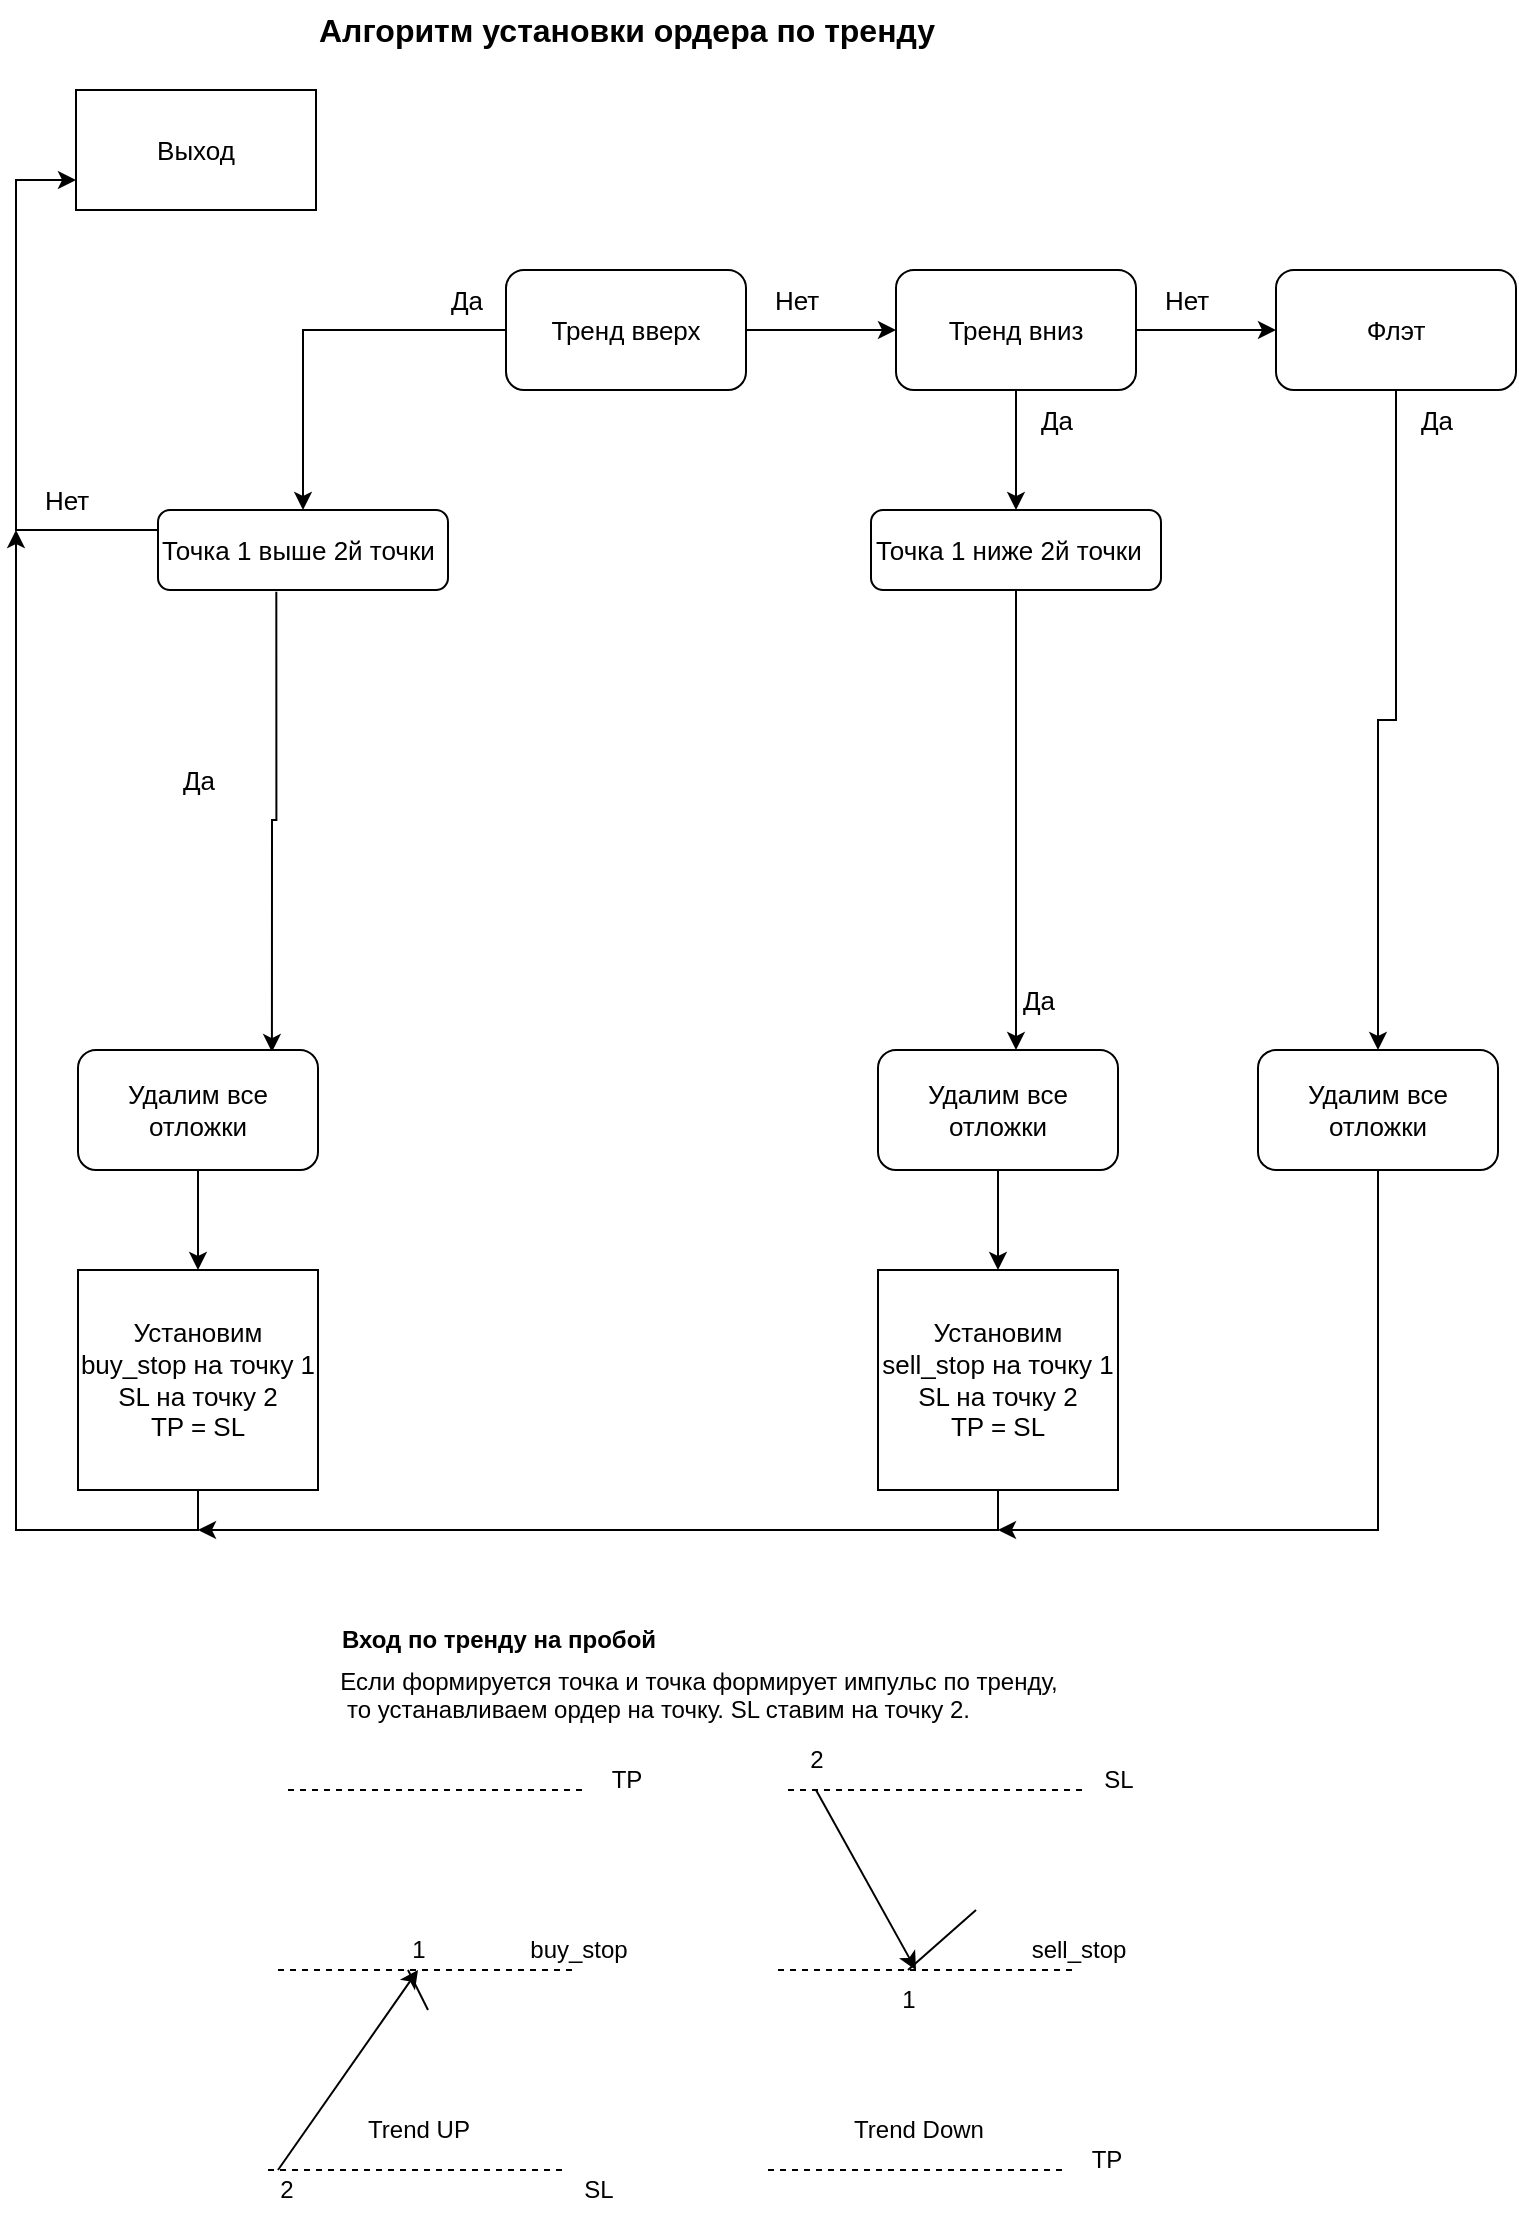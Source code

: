 <mxfile version="20.3.0" type="device"><diagram id="J9iq9fuHtgOFlGYuTdjQ" name="Page-1"><mxGraphModel dx="1422" dy="865" grid="1" gridSize="10" guides="1" tooltips="1" connect="1" arrows="1" fold="1" page="1" pageScale="1" pageWidth="1169" pageHeight="1654" math="0" shadow="0"><root><mxCell id="0"/><mxCell id="1" parent="0"/><mxCell id="LjvWKgR-yTLlzW9jY6tI-1" value="Алгоритм установки ордера по тренду" style="text;html=1;align=center;verticalAlign=middle;resizable=0;points=[];autosize=1;strokeColor=none;fillColor=none;fontSize=16;fontStyle=1" parent="1" vertex="1"><mxGeometry x="420" y="15" width="330" height="30" as="geometry"/></mxCell><mxCell id="LjvWKgR-yTLlzW9jY6tI-7" value="Выход" style="rounded=0;whiteSpace=wrap;html=1;fontSize=13;" parent="1" vertex="1"><mxGeometry x="310" y="60" width="120" height="60" as="geometry"/></mxCell><mxCell id="LjvWKgR-yTLlzW9jY6tI-12" style="edgeStyle=orthogonalEdgeStyle;rounded=0;orthogonalLoop=1;jettySize=auto;html=1;entryX=0.5;entryY=0;entryDx=0;entryDy=0;fontSize=13;" parent="1" source="LjvWKgR-yTLlzW9jY6tI-9" target="LjvWKgR-yTLlzW9jY6tI-11" edge="1"><mxGeometry relative="1" as="geometry"/></mxCell><mxCell id="LjvWKgR-yTLlzW9jY6tI-29" style="edgeStyle=orthogonalEdgeStyle;rounded=0;orthogonalLoop=1;jettySize=auto;html=1;entryX=0;entryY=0.5;entryDx=0;entryDy=0;fontSize=13;" parent="1" source="LjvWKgR-yTLlzW9jY6tI-9" target="LjvWKgR-yTLlzW9jY6tI-19" edge="1"><mxGeometry relative="1" as="geometry"/></mxCell><mxCell id="LjvWKgR-yTLlzW9jY6tI-9" value="Тренд вверх" style="rounded=1;whiteSpace=wrap;html=1;fontSize=13;" parent="1" vertex="1"><mxGeometry x="525" y="150" width="120" height="60" as="geometry"/></mxCell><mxCell id="LjvWKgR-yTLlzW9jY6tI-18" style="edgeStyle=orthogonalEdgeStyle;rounded=0;orthogonalLoop=1;jettySize=auto;html=1;fontSize=13;exitX=0.408;exitY=1.022;exitDx=0;exitDy=0;exitPerimeter=0;entryX=0.808;entryY=0.017;entryDx=0;entryDy=0;entryPerimeter=0;" parent="1" source="LjvWKgR-yTLlzW9jY6tI-11" target="LjvWKgR-yTLlzW9jY6tI-17" edge="1"><mxGeometry relative="1" as="geometry"><mxPoint x="371" y="470" as="sourcePoint"/><mxPoint x="406" y="530" as="targetPoint"/></mxGeometry></mxCell><mxCell id="LjvWKgR-yTLlzW9jY6tI-22" style="edgeStyle=orthogonalEdgeStyle;rounded=0;orthogonalLoop=1;jettySize=auto;html=1;entryX=0;entryY=0.75;entryDx=0;entryDy=0;fontSize=13;" parent="1" source="LjvWKgR-yTLlzW9jY6tI-11" target="LjvWKgR-yTLlzW9jY6tI-7" edge="1"><mxGeometry relative="1" as="geometry"><Array as="points"><mxPoint x="280" y="280"/><mxPoint x="280" y="105"/></Array></mxGeometry></mxCell><mxCell id="LjvWKgR-yTLlzW9jY6tI-11" value="Точка 1 выше 2й точки&amp;nbsp;" style="rounded=1;whiteSpace=wrap;html=1;fontSize=13;align=left;" parent="1" vertex="1"><mxGeometry x="351" y="270" width="145" height="40" as="geometry"/></mxCell><mxCell id="LjvWKgR-yTLlzW9jY6tI-15" value="Да" style="text;html=1;align=center;verticalAlign=middle;resizable=0;points=[];autosize=1;strokeColor=none;fillColor=none;fontSize=13;" parent="1" vertex="1"><mxGeometry x="485" y="150" width="40" height="30" as="geometry"/></mxCell><mxCell id="LjvWKgR-yTLlzW9jY6tI-26" style="edgeStyle=orthogonalEdgeStyle;rounded=0;orthogonalLoop=1;jettySize=auto;html=1;entryX=0.5;entryY=0;entryDx=0;entryDy=0;fontSize=13;" parent="1" source="LjvWKgR-yTLlzW9jY6tI-17" target="LjvWKgR-yTLlzW9jY6tI-25" edge="1"><mxGeometry relative="1" as="geometry"/></mxCell><mxCell id="LjvWKgR-yTLlzW9jY6tI-17" value="Удалим все отложки" style="rounded=1;whiteSpace=wrap;html=1;fontSize=13;" parent="1" vertex="1"><mxGeometry x="311" y="540" width="120" height="60" as="geometry"/></mxCell><mxCell id="LjvWKgR-yTLlzW9jY6tI-42" style="edgeStyle=orthogonalEdgeStyle;rounded=0;orthogonalLoop=1;jettySize=auto;html=1;entryX=0;entryY=0.5;entryDx=0;entryDy=0;fontSize=13;" parent="1" source="LjvWKgR-yTLlzW9jY6tI-19" target="LjvWKgR-yTLlzW9jY6tI-41" edge="1"><mxGeometry relative="1" as="geometry"/></mxCell><mxCell id="5XKpX-SQ22O9coylumDB-3" style="edgeStyle=orthogonalEdgeStyle;rounded=0;orthogonalLoop=1;jettySize=auto;html=1;entryX=0.5;entryY=0;entryDx=0;entryDy=0;" parent="1" source="LjvWKgR-yTLlzW9jY6tI-19" target="5XKpX-SQ22O9coylumDB-1" edge="1"><mxGeometry relative="1" as="geometry"/></mxCell><mxCell id="LjvWKgR-yTLlzW9jY6tI-19" value="Тренд вниз" style="rounded=1;whiteSpace=wrap;html=1;fontSize=13;" parent="1" vertex="1"><mxGeometry x="720" y="150" width="120" height="60" as="geometry"/></mxCell><mxCell id="LjvWKgR-yTLlzW9jY6tI-20" value="Да" style="text;html=1;align=center;verticalAlign=middle;resizable=0;points=[];autosize=1;strokeColor=none;fillColor=none;fontSize=13;" parent="1" vertex="1"><mxGeometry x="351" y="390" width="40" height="30" as="geometry"/></mxCell><mxCell id="LjvWKgR-yTLlzW9jY6tI-23" value="Нет" style="text;html=1;align=center;verticalAlign=middle;resizable=0;points=[];autosize=1;strokeColor=none;fillColor=none;fontSize=13;" parent="1" vertex="1"><mxGeometry x="280" y="250" width="50" height="30" as="geometry"/></mxCell><mxCell id="LjvWKgR-yTLlzW9jY6tI-28" style="edgeStyle=orthogonalEdgeStyle;rounded=0;orthogonalLoop=1;jettySize=auto;html=1;fontSize=13;" parent="1" source="LjvWKgR-yTLlzW9jY6tI-25" edge="1"><mxGeometry relative="1" as="geometry"><Array as="points"><mxPoint x="371" y="780"/><mxPoint x="280" y="780"/></Array><mxPoint x="280" y="280" as="targetPoint"/></mxGeometry></mxCell><mxCell id="LjvWKgR-yTLlzW9jY6tI-25" value="Установим buy_stop на точку 1&lt;br&gt;SL на точку 2&lt;br&gt;TP = SL" style="rounded=0;whiteSpace=wrap;html=1;fontSize=13;" parent="1" vertex="1"><mxGeometry x="311" y="650" width="120" height="110" as="geometry"/></mxCell><mxCell id="tMA9o6ygd3o_XItZSX0E-2" style="edgeStyle=orthogonalEdgeStyle;rounded=0;orthogonalLoop=1;jettySize=auto;html=1;exitX=0.5;exitY=1;exitDx=0;exitDy=0;" parent="1" source="5XKpX-SQ22O9coylumDB-1" edge="1"><mxGeometry relative="1" as="geometry"><mxPoint x="780" y="540" as="targetPoint"/><mxPoint x="780" y="360" as="sourcePoint"/></mxGeometry></mxCell><mxCell id="LjvWKgR-yTLlzW9jY6tI-33" style="edgeStyle=orthogonalEdgeStyle;rounded=0;orthogonalLoop=1;jettySize=auto;html=1;entryX=0.5;entryY=0;entryDx=0;entryDy=0;fontSize=13;" parent="1" source="LjvWKgR-yTLlzW9jY6tI-34" target="LjvWKgR-yTLlzW9jY6tI-36" edge="1"><mxGeometry relative="1" as="geometry"/></mxCell><mxCell id="LjvWKgR-yTLlzW9jY6tI-34" value="Удалим все отложки" style="rounded=1;whiteSpace=wrap;html=1;fontSize=13;" parent="1" vertex="1"><mxGeometry x="711" y="540" width="120" height="60" as="geometry"/></mxCell><mxCell id="LjvWKgR-yTLlzW9jY6tI-35" value="Да" style="text;html=1;align=center;verticalAlign=middle;resizable=0;points=[];autosize=1;strokeColor=none;fillColor=none;fontSize=13;" parent="1" vertex="1"><mxGeometry x="771" y="500" width="40" height="30" as="geometry"/></mxCell><mxCell id="LjvWKgR-yTLlzW9jY6tI-40" style="edgeStyle=orthogonalEdgeStyle;rounded=0;orthogonalLoop=1;jettySize=auto;html=1;fontSize=13;exitX=0.5;exitY=1;exitDx=0;exitDy=0;" parent="1" source="LjvWKgR-yTLlzW9jY6tI-36" edge="1"><mxGeometry relative="1" as="geometry"><mxPoint x="371" y="780" as="targetPoint"/><Array as="points"><mxPoint x="771" y="780"/></Array></mxGeometry></mxCell><mxCell id="LjvWKgR-yTLlzW9jY6tI-36" value="Установим sell_stop на точку 1&lt;br&gt;SL на точку 2&lt;br&gt;TP = SL" style="rounded=0;whiteSpace=wrap;html=1;fontSize=13;" parent="1" vertex="1"><mxGeometry x="711" y="650" width="120" height="110" as="geometry"/></mxCell><mxCell id="LjvWKgR-yTLlzW9jY6tI-38" value="Да" style="text;html=1;align=center;verticalAlign=middle;resizable=0;points=[];autosize=1;strokeColor=none;fillColor=none;fontSize=13;" parent="1" vertex="1"><mxGeometry x="780" y="210" width="40" height="30" as="geometry"/></mxCell><mxCell id="LjvWKgR-yTLlzW9jY6tI-39" value="Нет" style="text;html=1;align=center;verticalAlign=middle;resizable=0;points=[];autosize=1;strokeColor=none;fillColor=none;fontSize=13;" parent="1" vertex="1"><mxGeometry x="645" y="150" width="50" height="30" as="geometry"/></mxCell><mxCell id="LjvWKgR-yTLlzW9jY6tI-44" style="edgeStyle=orthogonalEdgeStyle;rounded=0;orthogonalLoop=1;jettySize=auto;html=1;entryX=0.5;entryY=0;entryDx=0;entryDy=0;fontSize=13;" parent="1" source="LjvWKgR-yTLlzW9jY6tI-41" target="LjvWKgR-yTLlzW9jY6tI-43" edge="1"><mxGeometry relative="1" as="geometry"/></mxCell><mxCell id="LjvWKgR-yTLlzW9jY6tI-41" value="Флэт" style="rounded=1;whiteSpace=wrap;html=1;fontSize=13;" parent="1" vertex="1"><mxGeometry x="910" y="150" width="120" height="60" as="geometry"/></mxCell><mxCell id="LjvWKgR-yTLlzW9jY6tI-45" style="edgeStyle=orthogonalEdgeStyle;rounded=0;orthogonalLoop=1;jettySize=auto;html=1;fontSize=13;" parent="1" source="LjvWKgR-yTLlzW9jY6tI-43" edge="1"><mxGeometry relative="1" as="geometry"><mxPoint x="771" y="780" as="targetPoint"/><Array as="points"><mxPoint x="961" y="780"/></Array></mxGeometry></mxCell><mxCell id="LjvWKgR-yTLlzW9jY6tI-43" value="Удалим все отложки" style="rounded=1;whiteSpace=wrap;html=1;fontSize=13;" parent="1" vertex="1"><mxGeometry x="901" y="540" width="120" height="60" as="geometry"/></mxCell><mxCell id="LjvWKgR-yTLlzW9jY6tI-46" value="Нет" style="text;html=1;align=center;verticalAlign=middle;resizable=0;points=[];autosize=1;strokeColor=none;fillColor=none;fontSize=13;" parent="1" vertex="1"><mxGeometry x="840" y="150" width="50" height="30" as="geometry"/></mxCell><mxCell id="LjvWKgR-yTLlzW9jY6tI-47" value="Да" style="text;html=1;align=center;verticalAlign=middle;resizable=0;points=[];autosize=1;strokeColor=none;fillColor=none;fontSize=13;" parent="1" vertex="1"><mxGeometry x="970" y="210" width="40" height="30" as="geometry"/></mxCell><mxCell id="5XKpX-SQ22O9coylumDB-1" value="Точка 1 ниже 2й точки&amp;nbsp;" style="rounded=1;whiteSpace=wrap;html=1;fontSize=13;align=left;" parent="1" vertex="1"><mxGeometry x="707.5" y="270" width="145" height="40" as="geometry"/></mxCell><mxCell id="-wgw92TyJXtVfX29D_iO-1" value="&lt;div style=&quot;text-align: justify;&quot;&gt;&lt;b style=&quot;background-color: initial;&quot;&gt;Вход по тренду на пробой&lt;/b&gt;&lt;/div&gt;" style="text;html=1;align=center;verticalAlign=middle;resizable=0;points=[];autosize=1;strokeColor=none;fillColor=none;" vertex="1" parent="1"><mxGeometry x="431" y="820" width="180" height="30" as="geometry"/></mxCell><mxCell id="-wgw92TyJXtVfX29D_iO-2" value="&lt;div style=&quot;text-align: justify;&quot;&gt;&lt;span style=&quot;background-color: initial;&quot;&gt;Если формируется точка и точка формирует импульс по тренду,&lt;/span&gt;&lt;/div&gt;&lt;div style=&quot;text-align: justify;&quot;&gt;&lt;span style=&quot;background-color: initial;&quot;&gt;&amp;nbsp;то устанавливаем ордер на точку. SL ставим на точку 2.&lt;/span&gt;&lt;/div&gt;&lt;div style=&quot;text-align: justify;&quot;&gt;&lt;span style=&quot;background-color: initial;&quot;&gt;&amp;nbsp;&lt;/span&gt;&lt;/div&gt;" style="text;html=1;align=center;verticalAlign=middle;resizable=0;points=[];autosize=1;strokeColor=none;fillColor=none;" vertex="1" parent="1"><mxGeometry x="431" y="840" width="380" height="60" as="geometry"/></mxCell><mxCell id="-wgw92TyJXtVfX29D_iO-3" value="" style="endArrow=classic;html=1;rounded=0;" edge="1" parent="1"><mxGeometry width="50" height="50" relative="1" as="geometry"><mxPoint x="411" y="1100" as="sourcePoint"/><mxPoint x="481" y="1000" as="targetPoint"/></mxGeometry></mxCell><mxCell id="-wgw92TyJXtVfX29D_iO-4" value="1" style="text;html=1;align=center;verticalAlign=middle;resizable=0;points=[];autosize=1;strokeColor=none;fillColor=none;" vertex="1" parent="1"><mxGeometry x="466" y="975" width="30" height="30" as="geometry"/></mxCell><mxCell id="-wgw92TyJXtVfX29D_iO-5" value="" style="endArrow=none;dashed=1;html=1;rounded=0;" edge="1" parent="1"><mxGeometry width="50" height="50" relative="1" as="geometry"><mxPoint x="411" y="1000" as="sourcePoint"/><mxPoint x="561" y="1000" as="targetPoint"/><Array as="points"><mxPoint x="496" y="1000"/></Array></mxGeometry></mxCell><mxCell id="-wgw92TyJXtVfX29D_iO-6" value="buy_stop" style="text;html=1;align=center;verticalAlign=middle;resizable=0;points=[];autosize=1;strokeColor=none;fillColor=none;" vertex="1" parent="1"><mxGeometry x="526" y="975" width="70" height="30" as="geometry"/></mxCell><mxCell id="-wgw92TyJXtVfX29D_iO-7" value="" style="endArrow=none;dashed=1;html=1;rounded=0;" edge="1" parent="1"><mxGeometry width="50" height="50" relative="1" as="geometry"><mxPoint x="406" y="1100" as="sourcePoint"/><mxPoint x="556" y="1100" as="targetPoint"/></mxGeometry></mxCell><mxCell id="-wgw92TyJXtVfX29D_iO-8" value="SL" style="text;html=1;align=center;verticalAlign=middle;resizable=0;points=[];autosize=1;strokeColor=none;fillColor=none;" vertex="1" parent="1"><mxGeometry x="551" y="1095" width="40" height="30" as="geometry"/></mxCell><mxCell id="-wgw92TyJXtVfX29D_iO-9" value="" style="endArrow=none;dashed=1;html=1;rounded=0;" edge="1" parent="1"><mxGeometry width="50" height="50" relative="1" as="geometry"><mxPoint x="416" y="910" as="sourcePoint"/><mxPoint x="566" y="910" as="targetPoint"/></mxGeometry></mxCell><mxCell id="-wgw92TyJXtVfX29D_iO-10" value="" style="endArrow=none;html=1;rounded=0;" edge="1" parent="1"><mxGeometry width="50" height="50" relative="1" as="geometry"><mxPoint x="476" y="1000" as="sourcePoint"/><mxPoint x="486" y="1020" as="targetPoint"/></mxGeometry></mxCell><mxCell id="-wgw92TyJXtVfX29D_iO-11" value="Trend UP" style="text;html=1;align=center;verticalAlign=middle;resizable=0;points=[];autosize=1;strokeColor=none;fillColor=none;" vertex="1" parent="1"><mxGeometry x="446" y="1065" width="70" height="30" as="geometry"/></mxCell><mxCell id="-wgw92TyJXtVfX29D_iO-12" value="TP" style="text;html=1;align=center;verticalAlign=middle;resizable=0;points=[];autosize=1;strokeColor=none;fillColor=none;" vertex="1" parent="1"><mxGeometry x="565" y="890" width="40" height="30" as="geometry"/></mxCell><mxCell id="-wgw92TyJXtVfX29D_iO-14" value="2" style="text;html=1;align=center;verticalAlign=middle;resizable=0;points=[];autosize=1;strokeColor=none;fillColor=none;" vertex="1" parent="1"><mxGeometry x="400" y="1095" width="30" height="30" as="geometry"/></mxCell><mxCell id="-wgw92TyJXtVfX29D_iO-15" value="" style="endArrow=classic;html=1;rounded=0;" edge="1" parent="1"><mxGeometry width="50" height="50" relative="1" as="geometry"><mxPoint x="680" y="910" as="sourcePoint"/><mxPoint x="730" y="1000" as="targetPoint"/></mxGeometry></mxCell><mxCell id="-wgw92TyJXtVfX29D_iO-16" value="1" style="text;html=1;align=center;verticalAlign=middle;resizable=0;points=[];autosize=1;strokeColor=none;fillColor=none;" vertex="1" parent="1"><mxGeometry x="711" y="1000" width="30" height="30" as="geometry"/></mxCell><mxCell id="-wgw92TyJXtVfX29D_iO-17" value="" style="endArrow=none;dashed=1;html=1;rounded=0;" edge="1" parent="1"><mxGeometry width="50" height="50" relative="1" as="geometry"><mxPoint x="661" y="1000" as="sourcePoint"/><mxPoint x="811" y="1000" as="targetPoint"/><Array as="points"><mxPoint x="746" y="1000"/></Array></mxGeometry></mxCell><mxCell id="-wgw92TyJXtVfX29D_iO-18" value="sell_stop" style="text;html=1;align=center;verticalAlign=middle;resizable=0;points=[];autosize=1;strokeColor=none;fillColor=none;" vertex="1" parent="1"><mxGeometry x="776" y="975" width="70" height="30" as="geometry"/></mxCell><mxCell id="-wgw92TyJXtVfX29D_iO-19" value="" style="endArrow=none;dashed=1;html=1;rounded=0;" edge="1" parent="1"><mxGeometry width="50" height="50" relative="1" as="geometry"><mxPoint x="656" y="1100" as="sourcePoint"/><mxPoint x="806" y="1100" as="targetPoint"/></mxGeometry></mxCell><mxCell id="-wgw92TyJXtVfX29D_iO-20" value="SL" style="text;html=1;align=center;verticalAlign=middle;resizable=0;points=[];autosize=1;strokeColor=none;fillColor=none;" vertex="1" parent="1"><mxGeometry x="811" y="890" width="40" height="30" as="geometry"/></mxCell><mxCell id="-wgw92TyJXtVfX29D_iO-21" value="" style="endArrow=none;dashed=1;html=1;rounded=0;" edge="1" parent="1"><mxGeometry width="50" height="50" relative="1" as="geometry"><mxPoint x="666" y="910" as="sourcePoint"/><mxPoint x="816" y="910" as="targetPoint"/></mxGeometry></mxCell><mxCell id="-wgw92TyJXtVfX29D_iO-22" value="" style="endArrow=none;html=1;rounded=0;" edge="1" parent="1"><mxGeometry width="50" height="50" relative="1" as="geometry"><mxPoint x="726" y="1000" as="sourcePoint"/><mxPoint x="760" y="970" as="targetPoint"/></mxGeometry></mxCell><mxCell id="-wgw92TyJXtVfX29D_iO-23" value="Trend Down" style="text;html=1;align=center;verticalAlign=middle;resizable=0;points=[];autosize=1;strokeColor=none;fillColor=none;" vertex="1" parent="1"><mxGeometry x="686" y="1065" width="90" height="30" as="geometry"/></mxCell><mxCell id="-wgw92TyJXtVfX29D_iO-24" value="TP" style="text;html=1;align=center;verticalAlign=middle;resizable=0;points=[];autosize=1;strokeColor=none;fillColor=none;" vertex="1" parent="1"><mxGeometry x="805" y="1080" width="40" height="30" as="geometry"/></mxCell><mxCell id="-wgw92TyJXtVfX29D_iO-25" value="2" style="text;html=1;align=center;verticalAlign=middle;resizable=0;points=[];autosize=1;strokeColor=none;fillColor=none;" vertex="1" parent="1"><mxGeometry x="665" y="880" width="30" height="30" as="geometry"/></mxCell></root></mxGraphModel></diagram></mxfile>